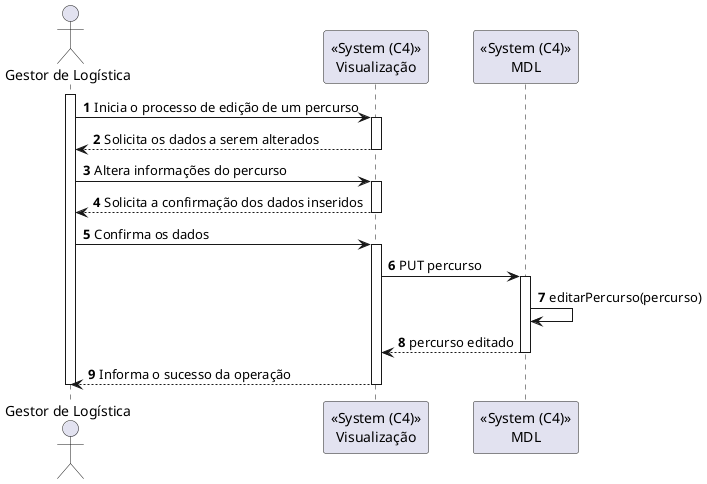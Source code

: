 @startuml SSD US10 - Criar Percurso

autonumber


actor "Gestor de Logística" as GL
participant "<<System (C4)>>\nVisualização" as SYSTEM
participant "<<System (C4)>>\nMDL" as SYSTEM2


activate GL
GL -> SYSTEM : Inicia o processo de edição de um percurso
activate SYSTEM
SYSTEM --> GL : Solicita os dados a serem alterados
deactivate SYSTEM
GL -> SYSTEM : Altera informações do percurso
activate SYSTEM
SYSTEM --> GL : Solicita a confirmação dos dados inseridos
deactivate SYSTEM
GL -> SYSTEM : Confirma os dados
activate SYSTEM
SYSTEM -> SYSTEM2 : PUT percurso
activate SYSTEM2
SYSTEM2 -> SYSTEM2 : editarPercurso(percurso)
SYSTEM2 --> SYSTEM : percurso editado
deactivate SYSTEM2
SYSTEM --> GL :Informa o sucesso da operação
deactivate SYSTEM




deactivate GL

@enduml
